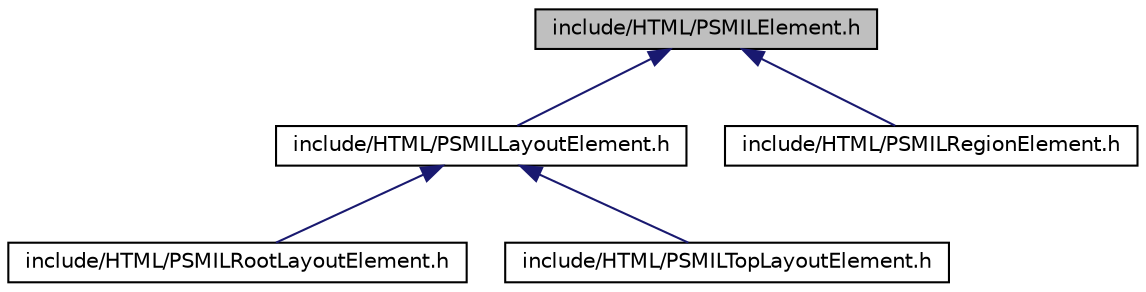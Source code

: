 digraph G
{
  edge [fontname="Helvetica",fontsize="10",labelfontname="Helvetica",labelfontsize="10"];
  node [fontname="Helvetica",fontsize="10",shape=record];
  Node1 [label="include/HTML/PSMILElement.h",height=0.2,width=0.4,color="black", fillcolor="grey75", style="filled" fontcolor="black"];
  Node1 -> Node2 [dir="back",color="midnightblue",fontsize="10",style="solid",fontname="Helvetica"];
  Node2 [label="include/HTML/PSMILLayoutElement.h",height=0.2,width=0.4,color="black", fillcolor="white", style="filled",URL="$_p_s_m_i_l_layout_element_8h.html"];
  Node2 -> Node3 [dir="back",color="midnightblue",fontsize="10",style="solid",fontname="Helvetica"];
  Node3 [label="include/HTML/PSMILRootLayoutElement.h",height=0.2,width=0.4,color="black", fillcolor="white", style="filled",URL="$_p_s_m_i_l_root_layout_element_8h.html"];
  Node2 -> Node4 [dir="back",color="midnightblue",fontsize="10",style="solid",fontname="Helvetica"];
  Node4 [label="include/HTML/PSMILTopLayoutElement.h",height=0.2,width=0.4,color="black", fillcolor="white", style="filled",URL="$_p_s_m_i_l_top_layout_element_8h.html"];
  Node1 -> Node5 [dir="back",color="midnightblue",fontsize="10",style="solid",fontname="Helvetica"];
  Node5 [label="include/HTML/PSMILRegionElement.h",height=0.2,width=0.4,color="black", fillcolor="white", style="filled",URL="$_p_s_m_i_l_region_element_8h.html"];
}
